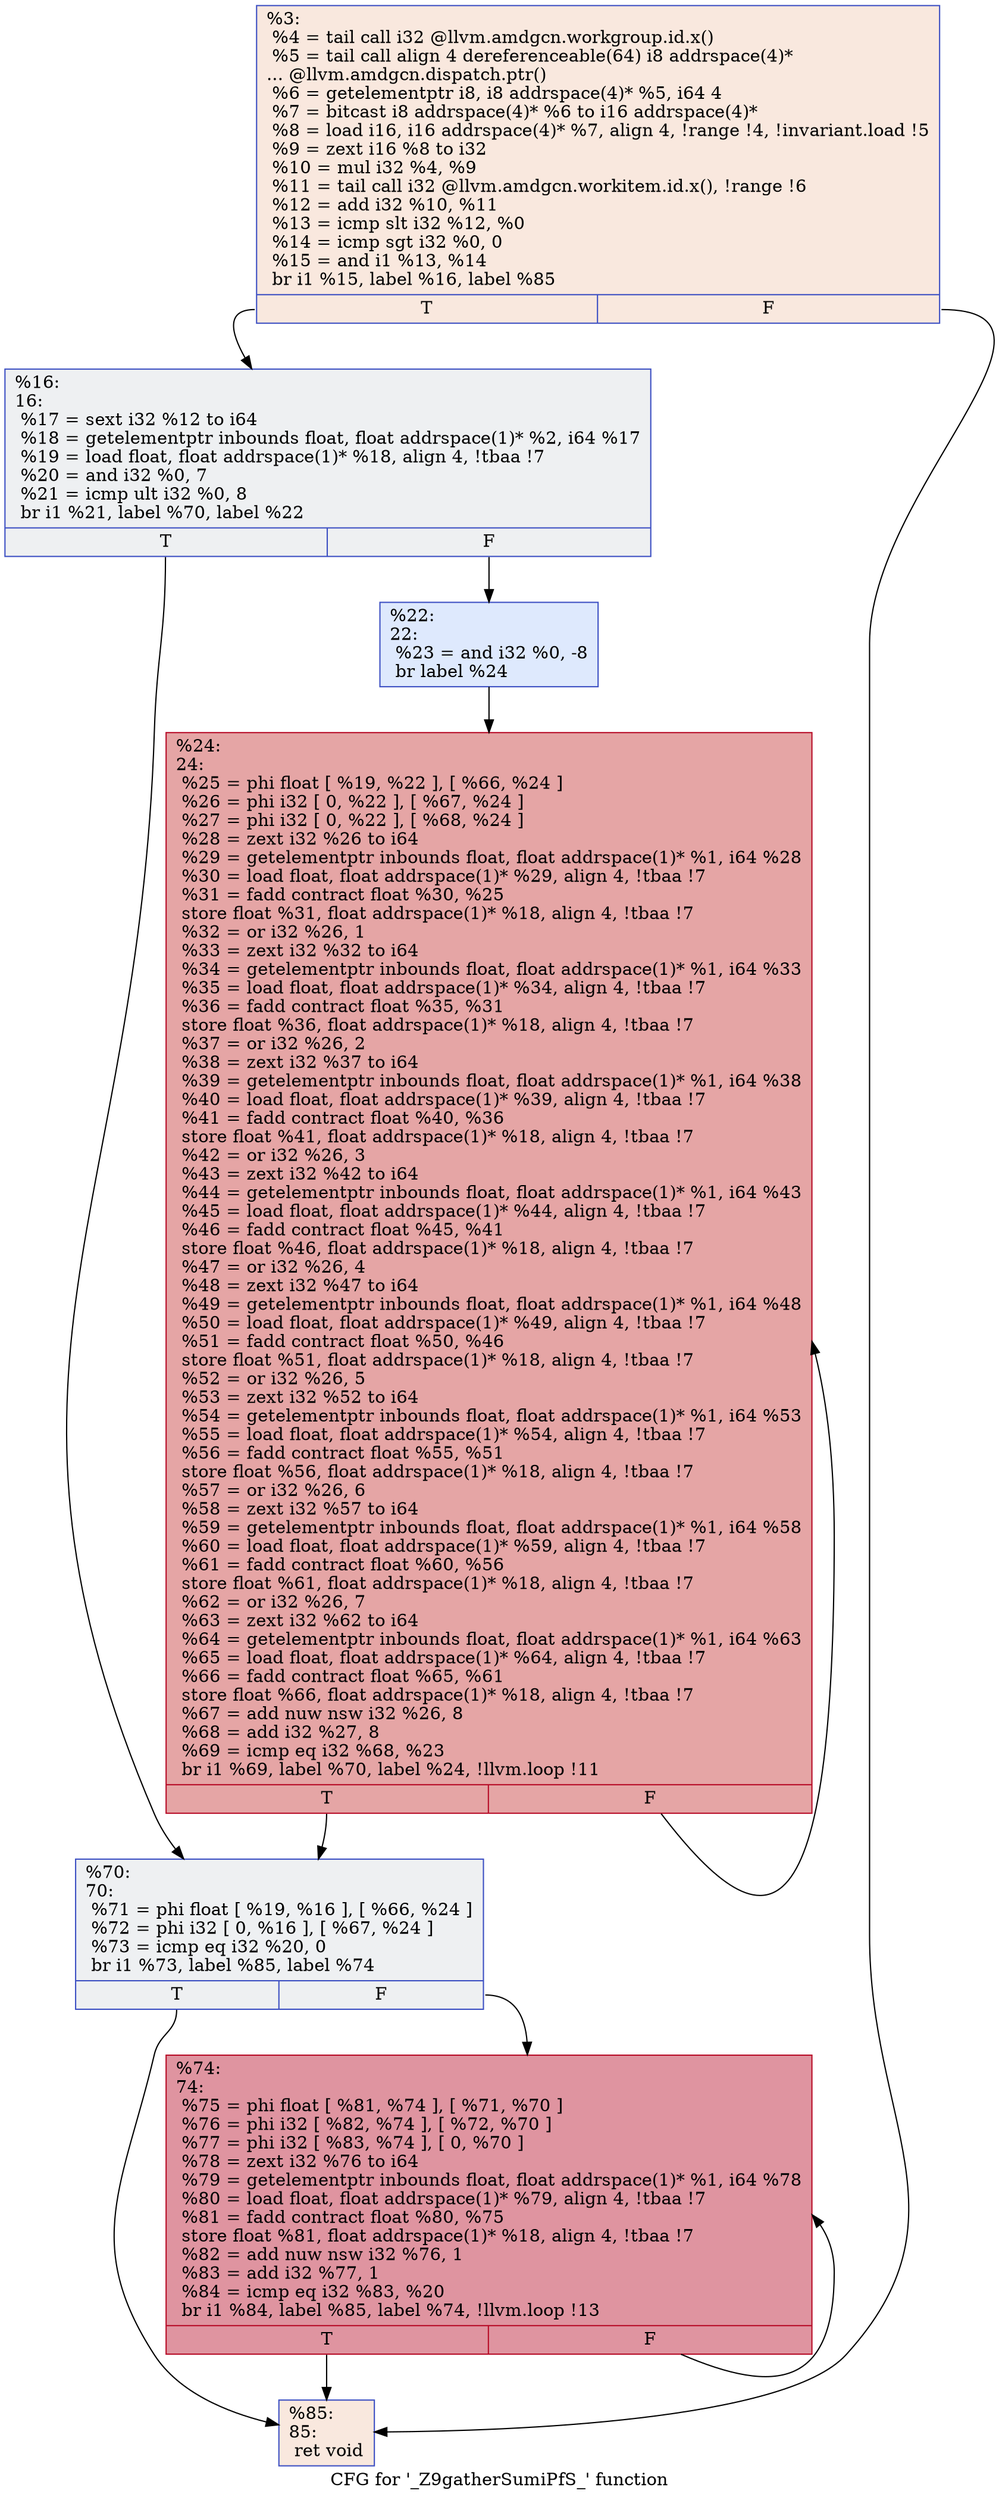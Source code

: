 digraph "CFG for '_Z9gatherSumiPfS_' function" {
	label="CFG for '_Z9gatherSumiPfS_' function";

	Node0x45a1da0 [shape=record,color="#3d50c3ff", style=filled, fillcolor="#f2cab570",label="{%3:\l  %4 = tail call i32 @llvm.amdgcn.workgroup.id.x()\l  %5 = tail call align 4 dereferenceable(64) i8 addrspace(4)*\l... @llvm.amdgcn.dispatch.ptr()\l  %6 = getelementptr i8, i8 addrspace(4)* %5, i64 4\l  %7 = bitcast i8 addrspace(4)* %6 to i16 addrspace(4)*\l  %8 = load i16, i16 addrspace(4)* %7, align 4, !range !4, !invariant.load !5\l  %9 = zext i16 %8 to i32\l  %10 = mul i32 %4, %9\l  %11 = tail call i32 @llvm.amdgcn.workitem.id.x(), !range !6\l  %12 = add i32 %10, %11\l  %13 = icmp slt i32 %12, %0\l  %14 = icmp sgt i32 %0, 0\l  %15 = and i1 %13, %14\l  br i1 %15, label %16, label %85\l|{<s0>T|<s1>F}}"];
	Node0x45a1da0:s0 -> Node0x45a3dc0;
	Node0x45a1da0:s1 -> Node0x45a3e50;
	Node0x45a3dc0 [shape=record,color="#3d50c3ff", style=filled, fillcolor="#d9dce170",label="{%16:\l16:                                               \l  %17 = sext i32 %12 to i64\l  %18 = getelementptr inbounds float, float addrspace(1)* %2, i64 %17\l  %19 = load float, float addrspace(1)* %18, align 4, !tbaa !7\l  %20 = and i32 %0, 7\l  %21 = icmp ult i32 %0, 8\l  br i1 %21, label %70, label %22\l|{<s0>T|<s1>F}}"];
	Node0x45a3dc0:s0 -> Node0x45a4430;
	Node0x45a3dc0:s1 -> Node0x45a44c0;
	Node0x45a44c0 [shape=record,color="#3d50c3ff", style=filled, fillcolor="#b5cdfa70",label="{%22:\l22:                                               \l  %23 = and i32 %0, -8\l  br label %24\l}"];
	Node0x45a44c0 -> Node0x45a46c0;
	Node0x45a46c0 [shape=record,color="#b70d28ff", style=filled, fillcolor="#c5333470",label="{%24:\l24:                                               \l  %25 = phi float [ %19, %22 ], [ %66, %24 ]\l  %26 = phi i32 [ 0, %22 ], [ %67, %24 ]\l  %27 = phi i32 [ 0, %22 ], [ %68, %24 ]\l  %28 = zext i32 %26 to i64\l  %29 = getelementptr inbounds float, float addrspace(1)* %1, i64 %28\l  %30 = load float, float addrspace(1)* %29, align 4, !tbaa !7\l  %31 = fadd contract float %30, %25\l  store float %31, float addrspace(1)* %18, align 4, !tbaa !7\l  %32 = or i32 %26, 1\l  %33 = zext i32 %32 to i64\l  %34 = getelementptr inbounds float, float addrspace(1)* %1, i64 %33\l  %35 = load float, float addrspace(1)* %34, align 4, !tbaa !7\l  %36 = fadd contract float %35, %31\l  store float %36, float addrspace(1)* %18, align 4, !tbaa !7\l  %37 = or i32 %26, 2\l  %38 = zext i32 %37 to i64\l  %39 = getelementptr inbounds float, float addrspace(1)* %1, i64 %38\l  %40 = load float, float addrspace(1)* %39, align 4, !tbaa !7\l  %41 = fadd contract float %40, %36\l  store float %41, float addrspace(1)* %18, align 4, !tbaa !7\l  %42 = or i32 %26, 3\l  %43 = zext i32 %42 to i64\l  %44 = getelementptr inbounds float, float addrspace(1)* %1, i64 %43\l  %45 = load float, float addrspace(1)* %44, align 4, !tbaa !7\l  %46 = fadd contract float %45, %41\l  store float %46, float addrspace(1)* %18, align 4, !tbaa !7\l  %47 = or i32 %26, 4\l  %48 = zext i32 %47 to i64\l  %49 = getelementptr inbounds float, float addrspace(1)* %1, i64 %48\l  %50 = load float, float addrspace(1)* %49, align 4, !tbaa !7\l  %51 = fadd contract float %50, %46\l  store float %51, float addrspace(1)* %18, align 4, !tbaa !7\l  %52 = or i32 %26, 5\l  %53 = zext i32 %52 to i64\l  %54 = getelementptr inbounds float, float addrspace(1)* %1, i64 %53\l  %55 = load float, float addrspace(1)* %54, align 4, !tbaa !7\l  %56 = fadd contract float %55, %51\l  store float %56, float addrspace(1)* %18, align 4, !tbaa !7\l  %57 = or i32 %26, 6\l  %58 = zext i32 %57 to i64\l  %59 = getelementptr inbounds float, float addrspace(1)* %1, i64 %58\l  %60 = load float, float addrspace(1)* %59, align 4, !tbaa !7\l  %61 = fadd contract float %60, %56\l  store float %61, float addrspace(1)* %18, align 4, !tbaa !7\l  %62 = or i32 %26, 7\l  %63 = zext i32 %62 to i64\l  %64 = getelementptr inbounds float, float addrspace(1)* %1, i64 %63\l  %65 = load float, float addrspace(1)* %64, align 4, !tbaa !7\l  %66 = fadd contract float %65, %61\l  store float %66, float addrspace(1)* %18, align 4, !tbaa !7\l  %67 = add nuw nsw i32 %26, 8\l  %68 = add i32 %27, 8\l  %69 = icmp eq i32 %68, %23\l  br i1 %69, label %70, label %24, !llvm.loop !11\l|{<s0>T|<s1>F}}"];
	Node0x45a46c0:s0 -> Node0x45a4430;
	Node0x45a46c0:s1 -> Node0x45a46c0;
	Node0x45a4430 [shape=record,color="#3d50c3ff", style=filled, fillcolor="#d9dce170",label="{%70:\l70:                                               \l  %71 = phi float [ %19, %16 ], [ %66, %24 ]\l  %72 = phi i32 [ 0, %16 ], [ %67, %24 ]\l  %73 = icmp eq i32 %20, 0\l  br i1 %73, label %85, label %74\l|{<s0>T|<s1>F}}"];
	Node0x45a4430:s0 -> Node0x45a3e50;
	Node0x45a4430:s1 -> Node0x45a72c0;
	Node0x45a72c0 [shape=record,color="#b70d28ff", style=filled, fillcolor="#b70d2870",label="{%74:\l74:                                               \l  %75 = phi float [ %81, %74 ], [ %71, %70 ]\l  %76 = phi i32 [ %82, %74 ], [ %72, %70 ]\l  %77 = phi i32 [ %83, %74 ], [ 0, %70 ]\l  %78 = zext i32 %76 to i64\l  %79 = getelementptr inbounds float, float addrspace(1)* %1, i64 %78\l  %80 = load float, float addrspace(1)* %79, align 4, !tbaa !7\l  %81 = fadd contract float %80, %75\l  store float %81, float addrspace(1)* %18, align 4, !tbaa !7\l  %82 = add nuw nsw i32 %76, 1\l  %83 = add i32 %77, 1\l  %84 = icmp eq i32 %83, %20\l  br i1 %84, label %85, label %74, !llvm.loop !13\l|{<s0>T|<s1>F}}"];
	Node0x45a72c0:s0 -> Node0x45a3e50;
	Node0x45a72c0:s1 -> Node0x45a72c0;
	Node0x45a3e50 [shape=record,color="#3d50c3ff", style=filled, fillcolor="#f2cab570",label="{%85:\l85:                                               \l  ret void\l}"];
}
